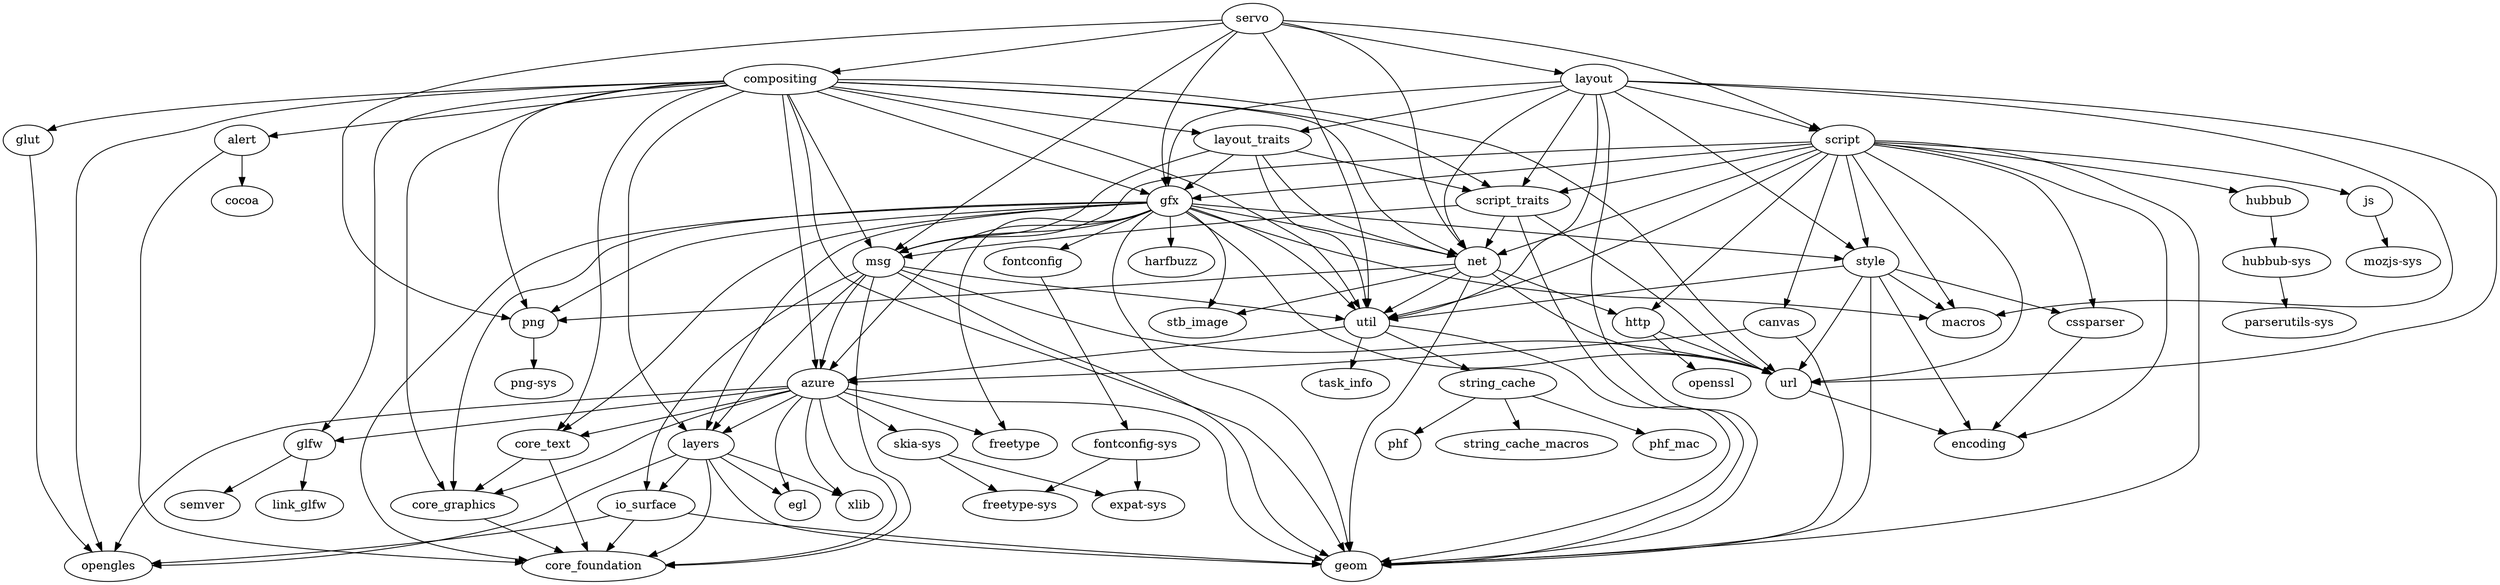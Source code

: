 digraph example3 {
    N0[label="servo"];
    N1[label="js"];
    N2[label="mozjs-sys"];
    N3[label="semver"];
    N4[label="glut"];
    N5[label="opengles"];
    N6[label="task_info"];
    N7[label="openssl"];
    N8[label="encoding"];
    N9[label="script_traits"];
    N10[label="msg"];
    N11[label="geom"];
    N12[label="url"];
    N13[label="net"];
    N14[label="freetype"];
    N15[label="png"];
    N16[label="png-sys"];
    N17[label="expat-sys"];
    N18[label="macros"];
    N19[label="freetype-sys"];
    N20[label="io_surface"];
    N21[label="core_foundation"];
    N22[label="style"];
    N23[label="util"];
    N24[label="cssparser"];
    N25[label="http"];
    N26[label="stb_image"];
    N27[label="compositing"];
    N28[label="layers"];
    N29[label="glfw"];
    N30[label="core_graphics"];
    N31[label="azure"];
    N32[label="core_text"];
    N33[label="layout_traits"];
    N34[label="gfx"];
    N35[label="alert"];
    N36[label="string_cache"];
    N37[label="string_cache_macros"];
    N38[label="phf_mac"];
    N39[label="phf"];
    N40[label="canvas"];
    N41[label="hubbub-sys"];
    N42[label="parserutils-sys"];
    N43[label="harfbuzz"];
    N44[label="link_glfw"];
    N45[label="cocoa"];
    N46[label="layout"];
    N47[label="script"];
    N48[label="skia-sys"];
    N49[label="hubbub"];
    N50[label="fontconfig-sys"];
    N51[label="egl"];
    N52[label="fontconfig"];
    N53[label="xlib"];
    N1 -> N2[label=""];
    N4 -> N5[label=""];
    N9 -> N10[label=""];
    N9 -> N11[label=""];
    N9 -> N12[label=""];
    N9 -> N13[label=""];
    N15 -> N16[label=""];
    N20 -> N11[label=""];
    N20 -> N5[label=""];
    N20 -> N21[label=""];
    N22 -> N18[label=""];
    N22 -> N11[label=""];
    N22 -> N12[label=""];
    N22 -> N23[label=""];
    N22 -> N8[label=""];
    N22 -> N24[label=""];
    N25 -> N7[label=""];
    N25 -> N12[label=""];
    N27 -> N5[label=""];
    N27 -> N13[label=""];
    N27 -> N9[label=""];
    N27 -> N12[label=""];
    N27 -> N28[label=""];
    N27 -> N29[label=""];
    N27 -> N10[label=""];
    N27 -> N30[label=""];
    N27 -> N31[label=""];
    N27 -> N23[label=""];
    N27 -> N32[label=""];
    N27 -> N4[label=""];
    N27 -> N33[label=""];
    N27 -> N34[label=""];
    N27 -> N15[label=""];
    N27 -> N35[label=""];
    N27 -> N11[label=""];
    N36 -> N37[label=""];
    N36 -> N38[label=""];
    N36 -> N39[label=""];
    N40 -> N11[label=""];
    N40 -> N31[label=""];
    N41 -> N42[label=""];
    N10 -> N23[label=""];
    N10 -> N28[label=""];
    N10 -> N11[label=""];
    N10 -> N12[label=""];
    N10 -> N21[label=""];
    N10 -> N31[label=""];
    N10 -> N20[label=""];
    N13 -> N25[label=""];
    N13 -> N12[label=""];
    N13 -> N11[label=""];
    N13 -> N26[label=""];
    N13 -> N15[label=""];
    N13 -> N23[label=""];
    N35 -> N45[label=""];
    N35 -> N21[label=""];
    N29 -> N3[label=""];
    N29 -> N44[label=""];
    N46 -> N22[label=""];
    N46 -> N33[label=""];
    N46 -> N47[label=""];
    N46 -> N13[label=""];
    N46 -> N34[label=""];
    N46 -> N9[label=""];
    N46 -> N11[label=""];
    N46 -> N12[label=""];
    N46 -> N23[label=""];
    N46 -> N18[label=""];
    N48 -> N19[label=""];
    N48 -> N17[label=""];
    N49 -> N41[label=""];
    N12 -> N8[label=""];
    N50 -> N19[label=""];
    N50 -> N17[label=""];
    N0 -> N27[label=""];
    N0 -> N10[label=""];
    N0 -> N23[label=""];
    N0 -> N47[label=""];
    N0 -> N46[label=""];
    N0 -> N15[label=""];
    N0 -> N13[label=""];
    N0 -> N34[label=""];
    N23 -> N11[label=""];
    N23 -> N6[label=""];
    N23 -> N31[label=""];
    N23 -> N36[label=""];
    N24 -> N8[label=""];
    N34 -> N28[label=""];
    N34 -> N32[label=""];
    N34 -> N21[label=""];
    N34 -> N26[label=""];
    N34 -> N30[label=""];
    N34 -> N11[label=""];
    N34 -> N18[label=""];
    N34 -> N31[label=""];
    N34 -> N52[label=""];
    N34 -> N22[label=""];
    N34 -> N14[label=""];
    N34 -> N43[label=""];
    N34 -> N23[label=""];
    N34 -> N10[label=""];
    N34 -> N13[label=""];
    N34 -> N12[label=""];
    N34 -> N15[label=""];
    N52 -> N50[label=""];
    N30 -> N21[label=""];
    N33 -> N23[label=""];
    N33 -> N13[label=""];
    N33 -> N9[label=""];
    N33 -> N34[label=""];
    N33 -> N10[label=""];
    N47 -> N34[label=""];
    N47 -> N1[label=""];
    N47 -> N11[label=""];
    N47 -> N10[label=""];
    N47 -> N40[label=""];
    N47 -> N9[label=""];
    N47 -> N23[label=""];
    N47 -> N8[label=""];
    N47 -> N18[label=""];
    N47 -> N12[label=""];
    N47 -> N49[label=""];
    N47 -> N13[label=""];
    N47 -> N22[label=""];
    N47 -> N24[label=""];
    N47 -> N25[label=""];
    N28 -> N5[label=""];
    N28 -> N51[label=""];
    N28 -> N11[label=""];
    N28 -> N20[label=""];
    N28 -> N21[label=""];
    N28 -> N53[label=""];
    N32 -> N21[label=""];
    N32 -> N30[label=""];
    N31 -> N5[label=""];
    N31 -> N53[label=""];
    N31 -> N11[label=""];
    N31 -> N51[label=""];
    N31 -> N28[label=""];
    N31 -> N48[label=""];
    N31 -> N21[label=""];
    N31 -> N32[label=""];
    N31 -> N30[label=""];
    N31 -> N29[label=""];
    N31 -> N14[label=""];
}
